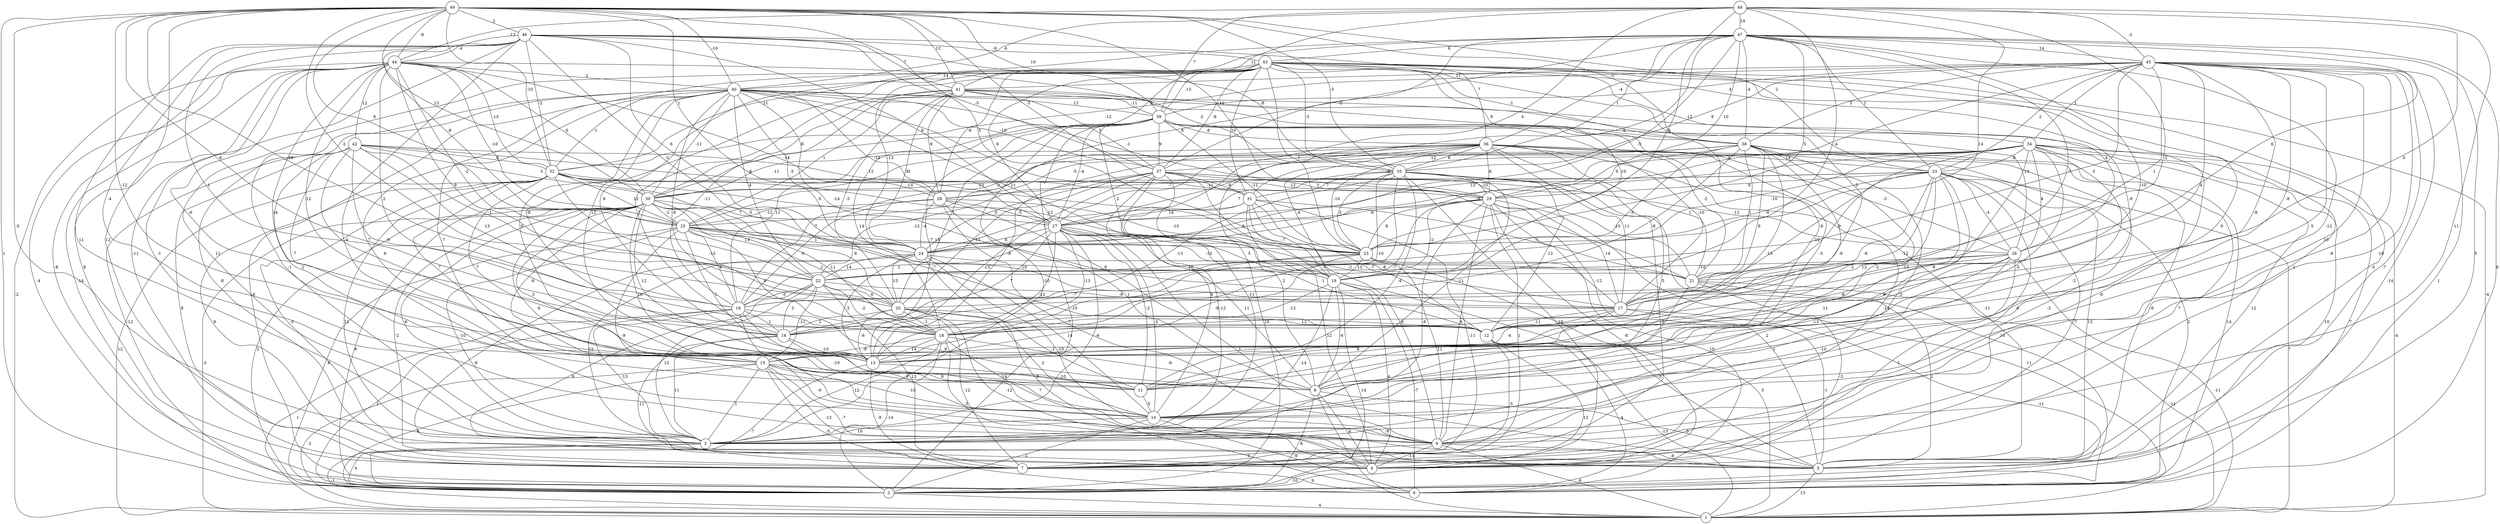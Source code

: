 graph { 
	 fontname="Helvetica,Arial,sans-serif" 
	 node [shape = circle]; 
	 49 -- 2 [label = "1"];
	 49 -- 3 [label = "-5"];
	 49 -- 7 [label = "12"];
	 49 -- 13 [label = "-12"];
	 49 -- 16 [label = "6"];
	 49 -- 20 [label = "-10"];
	 49 -- 22 [label = "-2"];
	 49 -- 23 [label = "5"];
	 49 -- 25 [label = "8"];
	 49 -- 28 [label = "1"];
	 49 -- 29 [label = "-11"];
	 49 -- 30 [label = "13"];
	 49 -- 31 [label = "-3"];
	 49 -- 32 [label = "-10"];
	 49 -- 33 [label = "2"];
	 49 -- 35 [label = "-5"];
	 49 -- 38 [label = "-5"];
	 49 -- 39 [label = "10"];
	 49 -- 40 [label = "-10"];
	 49 -- 41 [label = "12"];
	 49 -- 44 [label = "-8"];
	 49 -- 46 [label = "2"];
	 48 -- 9 [label = "11"];
	 48 -- 17 [label = "-3"];
	 48 -- 19 [label = "14"];
	 48 -- 20 [label = "-2"];
	 48 -- 22 [label = "-4"];
	 48 -- 23 [label = "5"];
	 48 -- 27 [label = "4"];
	 48 -- 30 [label = "-9"];
	 48 -- 39 [label = "7"];
	 48 -- 40 [label = "-6"];
	 48 -- 44 [label = "-13"];
	 48 -- 45 [label = "-2"];
	 48 -- 47 [label = "14"];
	 47 -- 5 [label = "5"];
	 47 -- 6 [label = "9"];
	 47 -- 10 [label = "-12"];
	 47 -- 16 [label = "-7"];
	 47 -- 18 [label = "-10"];
	 47 -- 23 [label = "5"];
	 47 -- 24 [label = "-5"];
	 47 -- 25 [label = "8"];
	 47 -- 26 [label = "6"];
	 47 -- 27 [label = "-8"];
	 47 -- 29 [label = "10"];
	 47 -- 32 [label = "11"];
	 47 -- 33 [label = "1"];
	 47 -- 35 [label = "1"];
	 47 -- 36 [label = "-4"];
	 47 -- 37 [label = "-3"];
	 47 -- 38 [label = "-4"];
	 47 -- 41 [label = "11"];
	 47 -- 43 [label = "6"];
	 47 -- 45 [label = "14"];
	 46 -- 3 [label = "11"];
	 46 -- 6 [label = "-8"];
	 46 -- 7 [label = "-11"];
	 46 -- 9 [label = "-4"];
	 46 -- 15 [label = "-4"];
	 46 -- 18 [label = "1"];
	 46 -- 19 [label = "-3"];
	 46 -- 24 [label = "6"];
	 46 -- 25 [label = "-8"];
	 46 -- 27 [label = "6"];
	 46 -- 32 [label = "-2"];
	 46 -- 35 [label = "-8"];
	 46 -- 36 [label = "7"];
	 46 -- 37 [label = "-5"];
	 46 -- 41 [label = "7"];
	 46 -- 43 [label = "-9"];
	 46 -- 44 [label = "-4"];
	 45 -- 2 [label = "-14"];
	 45 -- 3 [label = "-8"];
	 45 -- 5 [label = "-7"];
	 45 -- 6 [label = "1"];
	 45 -- 8 [label = "5"];
	 45 -- 9 [label = "-10"];
	 45 -- 10 [label = "10"];
	 45 -- 12 [label = "-8"];
	 45 -- 13 [label = "-8"];
	 45 -- 17 [label = "4"];
	 45 -- 21 [label = "1"];
	 45 -- 22 [label = "3"];
	 45 -- 24 [label = "4"];
	 45 -- 32 [label = "-12"];
	 45 -- 33 [label = "2"];
	 45 -- 34 [label = "1"];
	 45 -- 35 [label = "9"];
	 45 -- 38 [label = "5"];
	 45 -- 39 [label = "4"];
	 45 -- 41 [label = "11"];
	 44 -- 1 [label = "-2"];
	 44 -- 2 [label = "-4"];
	 44 -- 6 [label = "-14"];
	 44 -- 7 [label = "8"];
	 44 -- 9 [label = "-1"];
	 44 -- 12 [label = "2"];
	 44 -- 13 [label = "14"];
	 44 -- 14 [label = "12"];
	 44 -- 15 [label = "-6"];
	 44 -- 20 [label = "9"];
	 44 -- 22 [label = "-2"];
	 44 -- 23 [label = "-14"];
	 44 -- 25 [label = "-10"];
	 44 -- 30 [label = "6"];
	 44 -- 32 [label = "13"];
	 44 -- 35 [label = "-2"];
	 44 -- 40 [label = "-2"];
	 44 -- 42 [label = "12"];
	 43 -- 1 [label = "-4"];
	 43 -- 3 [label = "11"];
	 43 -- 5 [label = "-5"];
	 43 -- 7 [label = "-1"];
	 43 -- 8 [label = "9"];
	 43 -- 10 [label = "-7"];
	 43 -- 12 [label = "-9"];
	 43 -- 13 [label = "12"];
	 43 -- 14 [label = "9"];
	 43 -- 17 [label = "5"];
	 43 -- 19 [label = "10"];
	 43 -- 23 [label = "1"];
	 43 -- 24 [label = "-13"];
	 43 -- 26 [label = "4"];
	 43 -- 27 [label = "6"];
	 43 -- 28 [label = "-8"];
	 43 -- 31 [label = "10"];
	 43 -- 35 [label = "-3"];
	 43 -- 37 [label = "-8"];
	 43 -- 38 [label = "-1"];
	 43 -- 39 [label = "-13"];
	 43 -- 40 [label = "-14"];
	 42 -- 2 [label = "-12"];
	 42 -- 7 [label = "8"];
	 42 -- 8 [label = "2"];
	 42 -- 13 [label = "8"];
	 42 -- 15 [label = "7"];
	 42 -- 16 [label = "13"];
	 42 -- 18 [label = "-9"];
	 42 -- 22 [label = "-1"];
	 42 -- 28 [label = "-8"];
	 42 -- 30 [label = "3"];
	 42 -- 31 [label = "12"];
	 42 -- 32 [label = "6"];
	 41 -- 11 [label = "-10"];
	 41 -- 14 [label = "7"];
	 41 -- 16 [label = "-11"];
	 41 -- 20 [label = "-3"];
	 41 -- 24 [label = "-3"];
	 41 -- 25 [label = "1"];
	 41 -- 26 [label = "13"];
	 41 -- 28 [label = "8"];
	 41 -- 30 [label = "-8"];
	 41 -- 37 [label = "5"];
	 41 -- 38 [label = "9"];
	 41 -- 39 [label = "-11"];
	 40 -- 3 [label = "-1"];
	 40 -- 5 [label = "-8"];
	 40 -- 6 [label = "-6"];
	 40 -- 11 [label = "7"];
	 40 -- 13 [label = "9"];
	 40 -- 14 [label = "-8"];
	 40 -- 17 [label = "-14"];
	 40 -- 18 [label = "-9"];
	 40 -- 19 [label = "11"];
	 40 -- 21 [label = "12"];
	 40 -- 22 [label = "4"];
	 40 -- 24 [label = "-3"];
	 40 -- 27 [label = "-14"];
	 40 -- 29 [label = "-1"];
	 40 -- 30 [label = "-11"];
	 40 -- 32 [label = "-1"];
	 40 -- 34 [label = "-12"];
	 40 -- 37 [label = "-10"];
	 40 -- 39 [label = "12"];
	 39 -- 2 [label = "-10"];
	 39 -- 3 [label = "-10"];
	 39 -- 7 [label = "-6"];
	 39 -- 8 [label = "-3"];
	 39 -- 13 [label = "-7"];
	 39 -- 16 [label = "11"];
	 39 -- 17 [label = "-10"];
	 39 -- 18 [label = "14"];
	 39 -- 19 [label = "2"];
	 39 -- 20 [label = "1"];
	 39 -- 21 [label = "-2"];
	 39 -- 23 [label = "-11"];
	 39 -- 27 [label = "-4"];
	 39 -- 36 [label = "-8"];
	 39 -- 37 [label = "9"];
	 38 -- 4 [label = "-2"];
	 38 -- 5 [label = "-6"];
	 38 -- 6 [label = "14"];
	 38 -- 9 [label = "-3"];
	 38 -- 11 [label = "-2"];
	 38 -- 13 [label = "-13"];
	 38 -- 15 [label = "-9"];
	 38 -- 16 [label = "-8"];
	 38 -- 17 [label = "8"];
	 38 -- 19 [label = "-5"];
	 38 -- 21 [label = "1"];
	 38 -- 25 [label = "-3"];
	 38 -- 28 [label = "-5"];
	 38 -- 29 [label = "9"];
	 38 -- 37 [label = "-12"];
	 37 -- 3 [label = "-12"];
	 37 -- 8 [label = "2"];
	 37 -- 10 [label = "6"];
	 37 -- 13 [label = "-13"];
	 37 -- 19 [label = "9"];
	 37 -- 20 [label = "-11"];
	 37 -- 21 [label = "-10"];
	 37 -- 22 [label = "-12"];
	 37 -- 24 [label = "-5"];
	 37 -- 26 [label = "-12"];
	 37 -- 29 [label = "3"];
	 37 -- 31 [label = "-9"];
	 36 -- 2 [label = "10"];
	 36 -- 3 [label = "-11"];
	 36 -- 5 [label = "-11"];
	 36 -- 6 [label = "2"];
	 36 -- 7 [label = "-14"];
	 36 -- 10 [label = "5"];
	 36 -- 13 [label = "-8"];
	 36 -- 16 [label = "-7"];
	 36 -- 17 [label = "11"];
	 36 -- 19 [label = "-4"];
	 36 -- 21 [label = "1"];
	 36 -- 23 [label = "-10"];
	 36 -- 26 [label = "-3"];
	 36 -- 29 [label = "8"];
	 36 -- 30 [label = "-11"];
	 36 -- 33 [label = "14"];
	 36 -- 35 [label = "6"];
	 35 -- 4 [label = "10"];
	 35 -- 6 [label = "10"];
	 35 -- 7 [label = "-5"];
	 35 -- 8 [label = "-11"];
	 35 -- 11 [label = "-4"];
	 35 -- 12 [label = "12"];
	 35 -- 14 [label = "-13"];
	 35 -- 15 [label = "5"];
	 35 -- 18 [label = "-10"];
	 35 -- 23 [label = "3"];
	 35 -- 27 [label = "7"];
	 35 -- 29 [label = "-10"];
	 35 -- 31 [label = "7"];
	 34 -- 1 [label = "-4"];
	 34 -- 2 [label = "10"];
	 34 -- 5 [label = "12"];
	 34 -- 6 [label = "7"];
	 34 -- 7 [label = "7"];
	 34 -- 8 [label = "-5"];
	 34 -- 10 [label = "-2"];
	 34 -- 11 [label = "-9"];
	 34 -- 17 [label = "9"];
	 34 -- 23 [label = "-10"];
	 34 -- 24 [label = "-9"];
	 34 -- 26 [label = "4"];
	 34 -- 27 [label = "13"];
	 34 -- 30 [label = "3"];
	 34 -- 31 [label = "-9"];
	 34 -- 33 [label = "-9"];
	 33 -- 1 [label = "7"];
	 33 -- 4 [label = "-7"];
	 33 -- 5 [label = "12"];
	 33 -- 9 [label = "-8"];
	 33 -- 10 [label = "8"];
	 33 -- 12 [label = "-12"];
	 33 -- 13 [label = "-13"];
	 33 -- 15 [label = "-2"];
	 33 -- 18 [label = "-8"];
	 33 -- 21 [label = "-6"];
	 33 -- 23 [label = "-9"];
	 33 -- 26 [label = "-4"];
	 33 -- 28 [label = "-7"];
	 33 -- 29 [label = "9"];
	 33 -- 30 [label = "-13"];
	 32 -- 1 [label = "12"];
	 32 -- 4 [label = "-5"];
	 32 -- 5 [label = "11"];
	 32 -- 7 [label = "9"];
	 32 -- 12 [label = "-13"];
	 32 -- 13 [label = "7"];
	 32 -- 15 [label = "7"];
	 32 -- 23 [label = "-12"];
	 32 -- 24 [label = "-5"];
	 32 -- 25 [label = "12"];
	 32 -- 27 [label = "-5"];
	 32 -- 28 [label = "-13"];
	 32 -- 29 [label = "-11"];
	 31 -- 4 [label = "12"];
	 31 -- 7 [label = "-11"];
	 31 -- 9 [label = "9"];
	 31 -- 12 [label = "-7"];
	 31 -- 19 [label = "-7"];
	 31 -- 21 [label = "-1"];
	 31 -- 24 [label = "7"];
	 31 -- 27 [label = "14"];
	 30 -- 1 [label = "-3"];
	 30 -- 2 [label = "2"];
	 30 -- 3 [label = "6"];
	 30 -- 6 [label = "6"];
	 30 -- 7 [label = "-2"];
	 30 -- 8 [label = "10"];
	 30 -- 10 [label = "6"];
	 30 -- 11 [label = "3"];
	 30 -- 12 [label = "-7"];
	 30 -- 13 [label = "12"];
	 30 -- 15 [label = "-6"];
	 30 -- 18 [label = "11"];
	 30 -- 20 [label = "8"];
	 30 -- 22 [label = "13"];
	 30 -- 25 [label = "-2"];
	 30 -- 27 [label = "7"];
	 29 -- 1 [label = "11"];
	 29 -- 3 [label = "-8"];
	 29 -- 4 [label = "-8"];
	 29 -- 5 [label = "2"];
	 29 -- 6 [label = "10"];
	 29 -- 7 [label = "1"];
	 29 -- 9 [label = "6"];
	 29 -- 14 [label = "-7"];
	 29 -- 17 [label = "14"];
	 29 -- 19 [label = "-2"];
	 29 -- 23 [label = "8"];
	 29 -- 27 [label = "-9"];
	 28 -- 8 [label = "1"];
	 28 -- 9 [label = "7"];
	 28 -- 12 [label = "9"];
	 28 -- 16 [label = "-6"];
	 28 -- 23 [label = "-10"];
	 28 -- 24 [label = "-4"];
	 28 -- 25 [label = "-12"];
	 28 -- 27 [label = "-5"];
	 27 -- 3 [label = "-6"];
	 27 -- 5 [label = "1"];
	 27 -- 8 [label = "11"];
	 27 -- 10 [label = "-5"];
	 27 -- 11 [label = "-2"];
	 27 -- 12 [label = "1"];
	 27 -- 13 [label = "-12"];
	 27 -- 14 [label = "7"];
	 27 -- 16 [label = "1"];
	 27 -- 17 [label = "-2"];
	 27 -- 18 [label = "-13"];
	 27 -- 19 [label = "5"];
	 27 -- 24 [label = "6"];
	 26 -- 1 [label = "-11"];
	 26 -- 3 [label = "1"];
	 26 -- 4 [label = "1"];
	 26 -- 8 [label = "-13"];
	 26 -- 9 [label = "-10"];
	 26 -- 12 [label = "-8"];
	 26 -- 15 [label = "11"];
	 26 -- 21 [label = "12"];
	 26 -- 22 [label = "-10"];
	 25 -- 2 [label = "8"];
	 25 -- 3 [label = "-10"];
	 25 -- 9 [label = "-9"];
	 25 -- 13 [label = "1"];
	 25 -- 16 [label = "4"];
	 25 -- 17 [label = "10"];
	 25 -- 18 [label = "9"];
	 25 -- 20 [label = "2"];
	 25 -- 21 [label = "-13"];
	 25 -- 23 [label = "13"];
	 25 -- 24 [label = "1"];
	 24 -- 3 [label = "12"];
	 24 -- 4 [label = "-9"];
	 24 -- 6 [label = "9"];
	 24 -- 9 [label = "-10"];
	 24 -- 10 [label = "14"];
	 24 -- 13 [label = "3"];
	 24 -- 20 [label = "13"];
	 24 -- 21 [label = "-8"];
	 24 -- 22 [label = "14"];
	 23 -- 1 [label = "3"];
	 23 -- 9 [label = "11"];
	 23 -- 13 [label = "-9"];
	 23 -- 14 [label = "-7"];
	 23 -- 17 [label = "-12"];
	 23 -- 19 [label = "13"];
	 23 -- 22 [label = "10"];
	 22 -- 3 [label = "12"];
	 22 -- 4 [label = "9"];
	 22 -- 7 [label = "13"];
	 22 -- 14 [label = "3"];
	 22 -- 15 [label = "-11"];
	 22 -- 16 [label = "-5"];
	 22 -- 17 [label = "-8"];
	 22 -- 18 [label = "-2"];
	 22 -- 20 [label = "8"];
	 21 -- 1 [label = "-11"];
	 21 -- 4 [label = "-3"];
	 21 -- 5 [label = "2"];
	 21 -- 10 [label = "-7"];
	 20 -- 4 [label = "-12"];
	 20 -- 7 [label = "12"];
	 20 -- 10 [label = "2"];
	 20 -- 11 [label = "-1"];
	 20 -- 12 [label = "12"];
	 20 -- 13 [label = "-6"];
	 20 -- 14 [label = "2"];
	 20 -- 18 [label = "-1"];
	 19 -- 2 [label = "14"];
	 19 -- 3 [label = "-14"];
	 19 -- 4 [label = "4"];
	 19 -- 5 [label = "-3"];
	 19 -- 6 [label = "-7"];
	 19 -- 8 [label = "-6"];
	 19 -- 18 [label = "-12"];
	 18 -- 2 [label = "-14"];
	 18 -- 3 [label = "12"];
	 18 -- 5 [label = "-3"];
	 18 -- 8 [label = "-6"];
	 18 -- 9 [label = "7"];
	 18 -- 13 [label = "14"];
	 18 -- 15 [label = "-9"];
	 17 -- 2 [label = "-11"];
	 17 -- 5 [label = "-1"];
	 17 -- 11 [label = "8"];
	 17 -- 12 [label = "-11"];
	 17 -- 13 [label = "-4"];
	 16 -- 1 [label = "1"];
	 16 -- 2 [label = "1"];
	 16 -- 3 [label = "-13"];
	 16 -- 5 [label = "-9"];
	 16 -- 8 [label = "8"];
	 16 -- 10 [label = "-10"];
	 16 -- 14 [label = "1"];
	 15 -- 1 [label = "-2"];
	 15 -- 2 [label = "4"];
	 15 -- 3 [label = "1"];
	 15 -- 4 [label = "-12"];
	 15 -- 5 [label = "-7"];
	 15 -- 6 [label = "-5"];
	 15 -- 8 [label = "-14"];
	 15 -- 10 [label = "-10"];
	 15 -- 11 [label = "9"];
	 14 -- 3 [label = "11"];
	 14 -- 7 [label = "-11"];
	 14 -- 10 [label = "9"];
	 14 -- 13 [label = "-10"];
	 13 -- 2 [label = "-7"];
	 13 -- 7 [label = "-9"];
	 13 -- 11 [label = "-10"];
	 12 -- 1 [label = "-13"];
	 12 -- 2 [label = "12"];
	 12 -- 6 [label = "4"];
	 12 -- 7 [label = "-5"];
	 11 -- 10 [label = "5"];
	 10 -- 2 [label = "-1"];
	 10 -- 3 [label = "10"];
	 10 -- 6 [label = "-9"];
	 10 -- 9 [label = "-8"];
	 9 -- 1 [label = "-8"];
	 9 -- 4 [label = "-14"];
	 9 -- 5 [label = "-8"];
	 9 -- 7 [label = "9"];
	 8 -- 1 [label = "1"];
	 8 -- 2 [label = "8"];
	 8 -- 4 [label = "4"];
	 8 -- 5 [label = "5"];
	 7 -- 6 [label = "9"];
	 5 -- 1 [label = "13"];
	 4 -- 2 [label = "-10"];
	 3 -- 1 [label = "-1"];
	 3 -- 2 [label = "4"];
	 2 -- 1 [label = "4"];
	 1;
	 2;
	 3;
	 4;
	 5;
	 6;
	 7;
	 8;
	 9;
	 10;
	 11;
	 12;
	 13;
	 14;
	 15;
	 16;
	 17;
	 18;
	 19;
	 20;
	 21;
	 22;
	 23;
	 24;
	 25;
	 26;
	 27;
	 28;
	 29;
	 30;
	 31;
	 32;
	 33;
	 34;
	 35;
	 36;
	 37;
	 38;
	 39;
	 40;
	 41;
	 42;
	 43;
	 44;
	 45;
	 46;
	 47;
	 48;
	 49;
}
